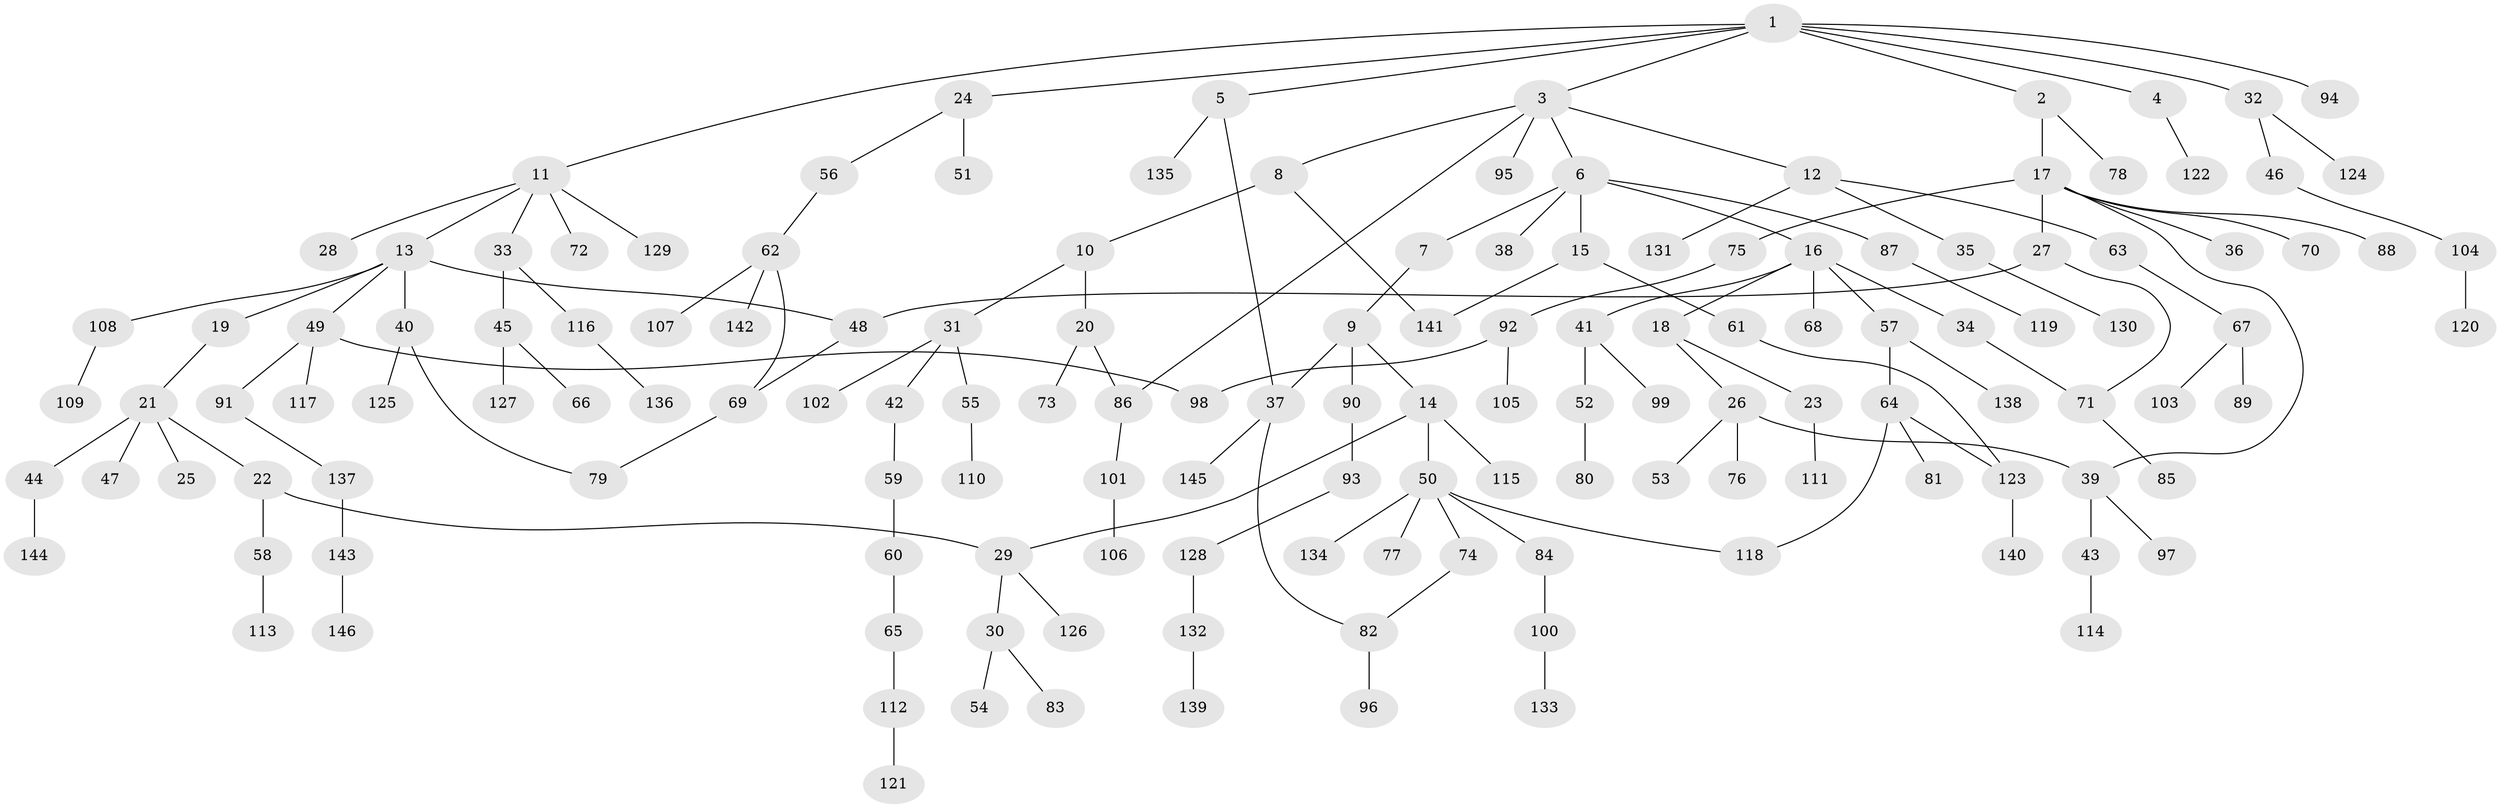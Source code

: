// coarse degree distribution, {6: 0.03389830508474576, 2: 0.4406779661016949, 5: 0.03389830508474576, 4: 0.0847457627118644, 3: 0.1864406779661017, 1: 0.22033898305084745}
// Generated by graph-tools (version 1.1) at 2025/49/03/04/25 22:49:01]
// undirected, 146 vertices, 158 edges
graph export_dot {
  node [color=gray90,style=filled];
  1;
  2;
  3;
  4;
  5;
  6;
  7;
  8;
  9;
  10;
  11;
  12;
  13;
  14;
  15;
  16;
  17;
  18;
  19;
  20;
  21;
  22;
  23;
  24;
  25;
  26;
  27;
  28;
  29;
  30;
  31;
  32;
  33;
  34;
  35;
  36;
  37;
  38;
  39;
  40;
  41;
  42;
  43;
  44;
  45;
  46;
  47;
  48;
  49;
  50;
  51;
  52;
  53;
  54;
  55;
  56;
  57;
  58;
  59;
  60;
  61;
  62;
  63;
  64;
  65;
  66;
  67;
  68;
  69;
  70;
  71;
  72;
  73;
  74;
  75;
  76;
  77;
  78;
  79;
  80;
  81;
  82;
  83;
  84;
  85;
  86;
  87;
  88;
  89;
  90;
  91;
  92;
  93;
  94;
  95;
  96;
  97;
  98;
  99;
  100;
  101;
  102;
  103;
  104;
  105;
  106;
  107;
  108;
  109;
  110;
  111;
  112;
  113;
  114;
  115;
  116;
  117;
  118;
  119;
  120;
  121;
  122;
  123;
  124;
  125;
  126;
  127;
  128;
  129;
  130;
  131;
  132;
  133;
  134;
  135;
  136;
  137;
  138;
  139;
  140;
  141;
  142;
  143;
  144;
  145;
  146;
  1 -- 2;
  1 -- 3;
  1 -- 4;
  1 -- 5;
  1 -- 11;
  1 -- 24;
  1 -- 32;
  1 -- 94;
  2 -- 17;
  2 -- 78;
  3 -- 6;
  3 -- 8;
  3 -- 12;
  3 -- 95;
  3 -- 86;
  4 -- 122;
  5 -- 37;
  5 -- 135;
  6 -- 7;
  6 -- 15;
  6 -- 16;
  6 -- 38;
  6 -- 87;
  7 -- 9;
  8 -- 10;
  8 -- 141;
  9 -- 14;
  9 -- 90;
  9 -- 37;
  10 -- 20;
  10 -- 31;
  11 -- 13;
  11 -- 28;
  11 -- 33;
  11 -- 72;
  11 -- 129;
  12 -- 35;
  12 -- 63;
  12 -- 131;
  13 -- 19;
  13 -- 40;
  13 -- 48;
  13 -- 49;
  13 -- 108;
  14 -- 29;
  14 -- 50;
  14 -- 115;
  15 -- 61;
  15 -- 141;
  16 -- 18;
  16 -- 34;
  16 -- 41;
  16 -- 57;
  16 -- 68;
  17 -- 27;
  17 -- 36;
  17 -- 70;
  17 -- 75;
  17 -- 88;
  17 -- 39;
  18 -- 23;
  18 -- 26;
  19 -- 21;
  20 -- 73;
  20 -- 86;
  21 -- 22;
  21 -- 25;
  21 -- 44;
  21 -- 47;
  22 -- 58;
  22 -- 29;
  23 -- 111;
  24 -- 51;
  24 -- 56;
  26 -- 39;
  26 -- 53;
  26 -- 76;
  27 -- 71;
  27 -- 48;
  29 -- 30;
  29 -- 126;
  30 -- 54;
  30 -- 83;
  31 -- 42;
  31 -- 55;
  31 -- 102;
  32 -- 46;
  32 -- 124;
  33 -- 45;
  33 -- 116;
  34 -- 71;
  35 -- 130;
  37 -- 82;
  37 -- 145;
  39 -- 43;
  39 -- 97;
  40 -- 125;
  40 -- 79;
  41 -- 52;
  41 -- 99;
  42 -- 59;
  43 -- 114;
  44 -- 144;
  45 -- 66;
  45 -- 127;
  46 -- 104;
  48 -- 69;
  49 -- 91;
  49 -- 98;
  49 -- 117;
  50 -- 74;
  50 -- 77;
  50 -- 84;
  50 -- 118;
  50 -- 134;
  52 -- 80;
  55 -- 110;
  56 -- 62;
  57 -- 64;
  57 -- 138;
  58 -- 113;
  59 -- 60;
  60 -- 65;
  61 -- 123;
  62 -- 107;
  62 -- 142;
  62 -- 69;
  63 -- 67;
  64 -- 81;
  64 -- 123;
  64 -- 118;
  65 -- 112;
  67 -- 89;
  67 -- 103;
  69 -- 79;
  71 -- 85;
  74 -- 82;
  75 -- 92;
  82 -- 96;
  84 -- 100;
  86 -- 101;
  87 -- 119;
  90 -- 93;
  91 -- 137;
  92 -- 105;
  92 -- 98;
  93 -- 128;
  100 -- 133;
  101 -- 106;
  104 -- 120;
  108 -- 109;
  112 -- 121;
  116 -- 136;
  123 -- 140;
  128 -- 132;
  132 -- 139;
  137 -- 143;
  143 -- 146;
}
